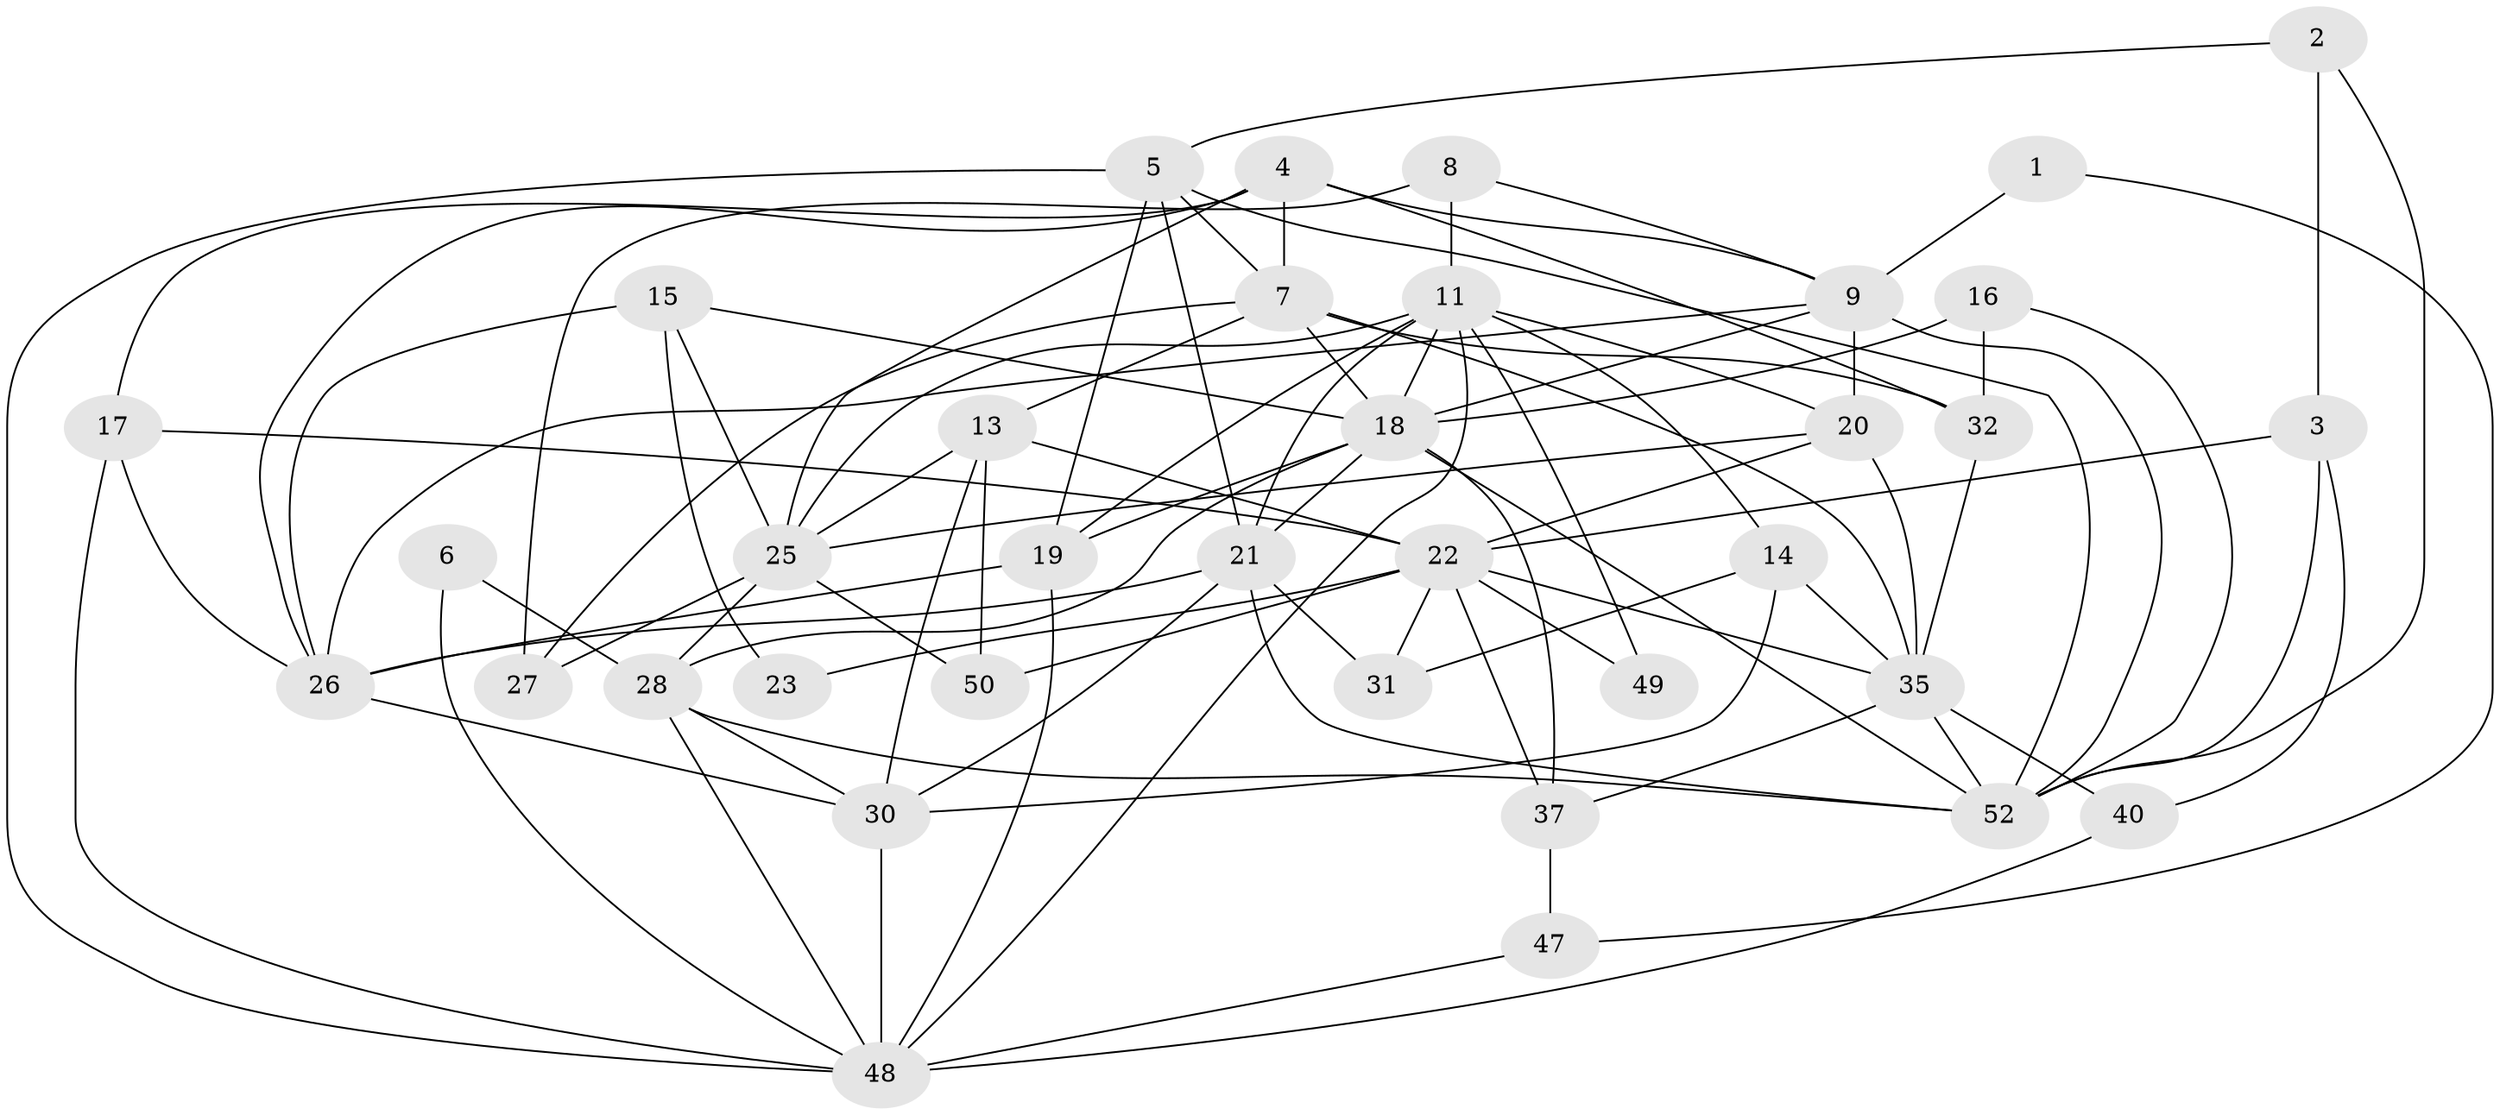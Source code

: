 // Generated by graph-tools (version 1.1) at 2025/52/02/27/25 19:52:07]
// undirected, 36 vertices, 93 edges
graph export_dot {
graph [start="1"]
  node [color=gray90,style=filled];
  1;
  2;
  3 [super="+12"];
  4 [super="+55"];
  5 [super="+10"];
  6;
  7 [super="+38"];
  8 [super="+29"];
  9 [super="+56"];
  11 [super="+59"];
  13 [super="+44"];
  14 [super="+53"];
  15 [super="+43"];
  16 [super="+42"];
  17;
  18 [super="+39"];
  19 [super="+36"];
  20 [super="+34"];
  21 [super="+24"];
  22 [super="+57"];
  23;
  25 [super="+46"];
  26 [super="+45"];
  27;
  28 [super="+33"];
  30;
  31;
  32;
  35 [super="+41"];
  37 [super="+51"];
  40;
  47;
  48 [super="+58"];
  49;
  50;
  52 [super="+54"];
  1 -- 47;
  1 -- 9;
  2 -- 52;
  2 -- 5;
  2 -- 3;
  3 -- 22;
  3 -- 40;
  3 -- 52;
  4 -- 7;
  4 -- 17;
  4 -- 25;
  4 -- 26;
  4 -- 32;
  4 -- 9;
  5 -- 21;
  5 -- 48;
  5 -- 19;
  5 -- 52;
  5 -- 7;
  6 -- 28;
  6 -- 48;
  7 -- 13;
  7 -- 18;
  7 -- 35;
  7 -- 32;
  7 -- 27;
  8 -- 27;
  8 -- 9;
  8 -- 11;
  9 -- 26;
  9 -- 18;
  9 -- 20;
  9 -- 52;
  11 -- 19;
  11 -- 20;
  11 -- 14;
  11 -- 48;
  11 -- 49;
  11 -- 18;
  11 -- 21;
  11 -- 25;
  13 -- 22;
  13 -- 25;
  13 -- 50;
  13 -- 30;
  14 -- 35;
  14 -- 30;
  14 -- 31;
  15 -- 26;
  15 -- 25;
  15 -- 18;
  15 -- 23;
  16 -- 32;
  16 -- 52;
  16 -- 18;
  17 -- 22;
  17 -- 48;
  17 -- 26;
  18 -- 52;
  18 -- 37;
  18 -- 21;
  18 -- 28;
  18 -- 19;
  19 -- 26;
  19 -- 48;
  20 -- 25;
  20 -- 35;
  20 -- 22;
  21 -- 30;
  21 -- 52;
  21 -- 31;
  21 -- 26;
  22 -- 35 [weight=2];
  22 -- 31;
  22 -- 50;
  22 -- 49;
  22 -- 23;
  22 -- 37;
  25 -- 28 [weight=2];
  25 -- 50;
  25 -- 27;
  26 -- 30;
  28 -- 30;
  28 -- 48;
  28 -- 52;
  30 -- 48;
  32 -- 35;
  35 -- 40;
  35 -- 52;
  35 -- 37;
  37 -- 47;
  40 -- 48;
  47 -- 48;
}
